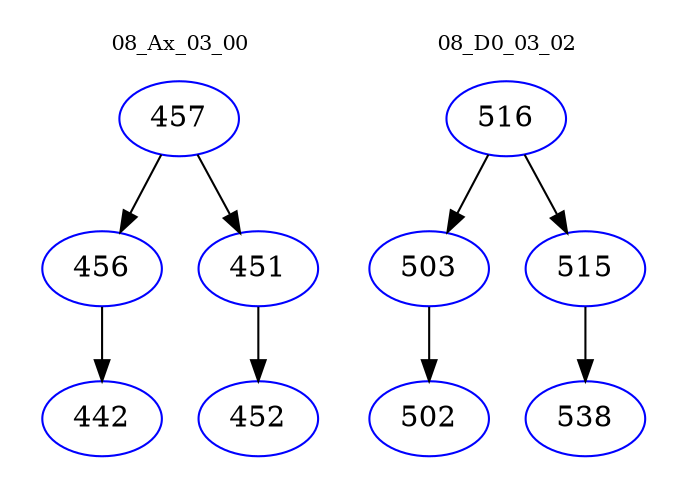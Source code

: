 digraph{
subgraph cluster_0 {
color = white
label = "08_Ax_03_00";
fontsize=10;
T0_457 [label="457", color="blue"]
T0_457 -> T0_456 [color="black"]
T0_456 [label="456", color="blue"]
T0_456 -> T0_442 [color="black"]
T0_442 [label="442", color="blue"]
T0_457 -> T0_451 [color="black"]
T0_451 [label="451", color="blue"]
T0_451 -> T0_452 [color="black"]
T0_452 [label="452", color="blue"]
}
subgraph cluster_1 {
color = white
label = "08_D0_03_02";
fontsize=10;
T1_516 [label="516", color="blue"]
T1_516 -> T1_503 [color="black"]
T1_503 [label="503", color="blue"]
T1_503 -> T1_502 [color="black"]
T1_502 [label="502", color="blue"]
T1_516 -> T1_515 [color="black"]
T1_515 [label="515", color="blue"]
T1_515 -> T1_538 [color="black"]
T1_538 [label="538", color="blue"]
}
}
